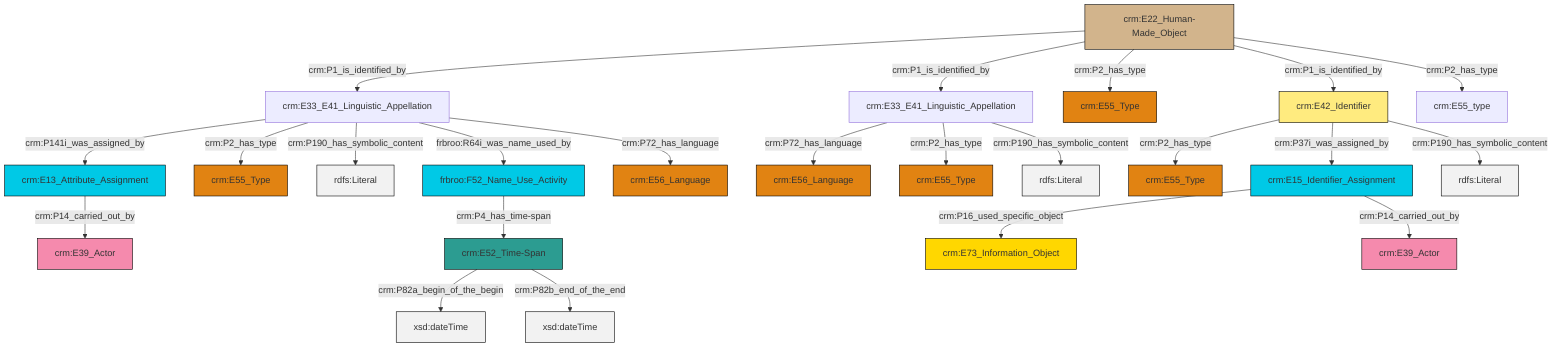 graph TD
classDef Literal fill:#f2f2f2,stroke:#000000;
classDef CRM_Entity fill:#FFFFFF,stroke:#000000;
classDef Temporal_Entity fill:#00C9E6, stroke:#000000;
classDef Type fill:#E18312, stroke:#000000;
classDef Time-Span fill:#2C9C91, stroke:#000000;
classDef Appellation fill:#FFEB7F, stroke:#000000;
classDef Place fill:#008836, stroke:#000000;
classDef Persistent_Item fill:#B266B2, stroke:#000000;
classDef Conceptual_Object fill:#FFD700, stroke:#000000;
classDef Physical_Thing fill:#D2B48C, stroke:#000000;
classDef Actor fill:#f58aad, stroke:#000000;
classDef PC_Classes fill:#4ce600, stroke:#000000;
classDef Multi fill:#cccccc,stroke:#000000;

0["crm:E33_E41_Linguistic_Appellation"]:::Default -->|crm:P141i_was_assigned_by| 1["crm:E13_Attribute_Assignment"]:::Temporal_Entity
2["crm:E42_Identifier"]:::Appellation -->|crm:P2_has_type| 3["crm:E55_Type"]:::Type
4["crm:E15_Identifier_Assignment"]:::Temporal_Entity -->|crm:P16_used_specific_object| 5["crm:E73_Information_Object"]:::Conceptual_Object
8["crm:E22_Human-Made_Object"]:::Physical_Thing -->|crm:P1_is_identified_by| 0["crm:E33_E41_Linguistic_Appellation"]:::Default
9["frbroo:F52_Name_Use_Activity"]:::Temporal_Entity -->|crm:P4_has_time-span| 10["crm:E52_Time-Span"]:::Time-Span
8["crm:E22_Human-Made_Object"]:::Physical_Thing -->|crm:P1_is_identified_by| 11["crm:E33_E41_Linguistic_Appellation"]:::Default
2["crm:E42_Identifier"]:::Appellation -->|crm:P37i_was_assigned_by| 4["crm:E15_Identifier_Assignment"]:::Temporal_Entity
0["crm:E33_E41_Linguistic_Appellation"]:::Default -->|crm:P2_has_type| 15["crm:E55_Type"]:::Type
1["crm:E13_Attribute_Assignment"]:::Temporal_Entity -->|crm:P14_carried_out_by| 16["crm:E39_Actor"]:::Actor
11["crm:E33_E41_Linguistic_Appellation"]:::Default -->|crm:P72_has_language| 18["crm:E56_Language"]:::Type
0["crm:E33_E41_Linguistic_Appellation"]:::Default -->|crm:P190_has_symbolic_content| 20[rdfs:Literal]:::Literal
11["crm:E33_E41_Linguistic_Appellation"]:::Default -->|crm:P2_has_type| 6["crm:E55_Type"]:::Type
4["crm:E15_Identifier_Assignment"]:::Temporal_Entity -->|crm:P14_carried_out_by| 12["crm:E39_Actor"]:::Actor
0["crm:E33_E41_Linguistic_Appellation"]:::Default -->|frbroo:R64i_was_name_used_by| 9["frbroo:F52_Name_Use_Activity"]:::Temporal_Entity
2["crm:E42_Identifier"]:::Appellation -->|crm:P190_has_symbolic_content| 28[rdfs:Literal]:::Literal
8["crm:E22_Human-Made_Object"]:::Physical_Thing -->|crm:P2_has_type| 30["crm:E55_Type"]:::Type
11["crm:E33_E41_Linguistic_Appellation"]:::Default -->|crm:P190_has_symbolic_content| 36[rdfs:Literal]:::Literal
10["crm:E52_Time-Span"]:::Time-Span -->|crm:P82a_begin_of_the_begin| 40[xsd:dateTime]:::Literal
0["crm:E33_E41_Linguistic_Appellation"]:::Default -->|crm:P72_has_language| 24["crm:E56_Language"]:::Type
8["crm:E22_Human-Made_Object"]:::Physical_Thing -->|crm:P1_is_identified_by| 2["crm:E42_Identifier"]:::Appellation
8["crm:E22_Human-Made_Object"]:::Physical_Thing -->|crm:P2_has_type| 21["crm:E55_type"]:::Default
10["crm:E52_Time-Span"]:::Time-Span -->|crm:P82b_end_of_the_end| 41[xsd:dateTime]:::Literal